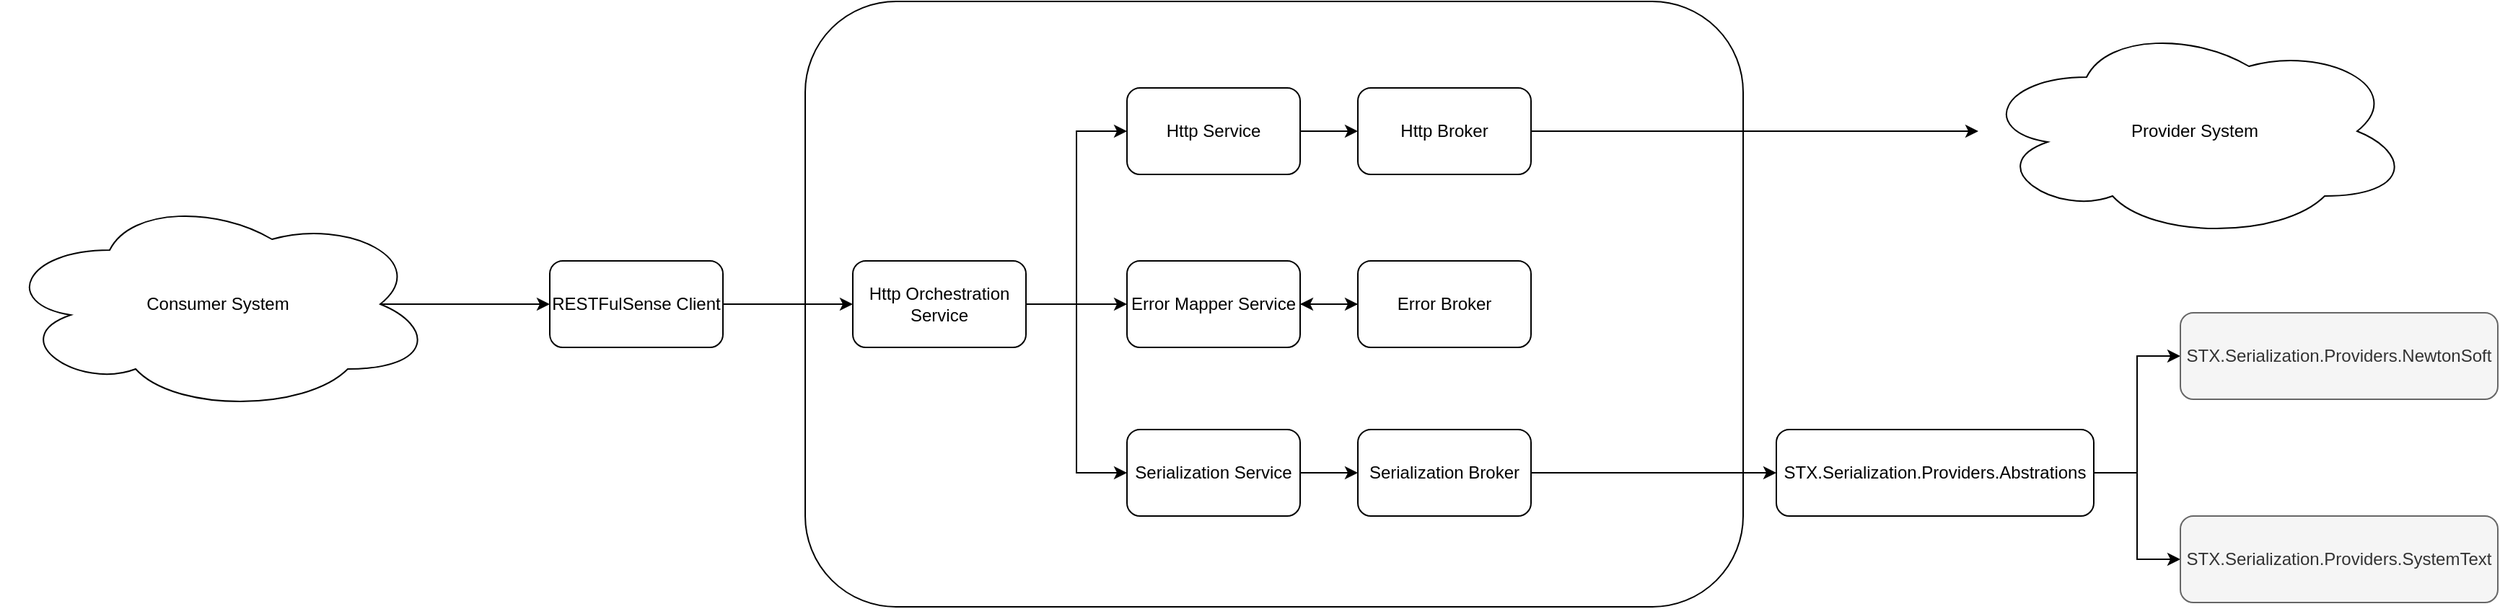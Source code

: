 <mxfile version="22.0.3" type="device">
  <diagram name="Page-1" id="6Qn3QU3YE5SgPKuJZF0y">
    <mxGraphModel dx="3197" dy="1640" grid="1" gridSize="10" guides="1" tooltips="1" connect="1" arrows="1" fold="1" page="1" pageScale="1" pageWidth="1169" pageHeight="827" math="0" shadow="0">
      <root>
        <mxCell id="0" />
        <mxCell id="1" parent="0" />
        <mxCell id="LlCKWEEeV9lsxUlKN8iy-20" value="" style="rounded=1;whiteSpace=wrap;html=1;" parent="1" vertex="1">
          <mxGeometry x="177" y="380" width="650" height="420" as="geometry" />
        </mxCell>
        <mxCell id="LlCKWEEeV9lsxUlKN8iy-11" style="edgeStyle=orthogonalEdgeStyle;rounded=0;orthogonalLoop=1;jettySize=auto;html=1;exitX=1;exitY=0.5;exitDx=0;exitDy=0;entryX=0;entryY=0.5;entryDx=0;entryDy=0;" parent="1" source="LlCKWEEeV9lsxUlKN8iy-1" target="LlCKWEEeV9lsxUlKN8iy-3" edge="1">
          <mxGeometry relative="1" as="geometry" />
        </mxCell>
        <mxCell id="LlCKWEEeV9lsxUlKN8iy-13" style="edgeStyle=orthogonalEdgeStyle;rounded=0;orthogonalLoop=1;jettySize=auto;html=1;exitX=1;exitY=0.5;exitDx=0;exitDy=0;entryX=0;entryY=0.5;entryDx=0;entryDy=0;" parent="1" source="LlCKWEEeV9lsxUlKN8iy-1" target="LlCKWEEeV9lsxUlKN8iy-2" edge="1">
          <mxGeometry relative="1" as="geometry" />
        </mxCell>
        <mxCell id="LlCKWEEeV9lsxUlKN8iy-15" style="edgeStyle=orthogonalEdgeStyle;rounded=0;orthogonalLoop=1;jettySize=auto;html=1;exitX=1;exitY=0.5;exitDx=0;exitDy=0;entryX=0;entryY=0.5;entryDx=0;entryDy=0;" parent="1" source="LlCKWEEeV9lsxUlKN8iy-1" target="LlCKWEEeV9lsxUlKN8iy-4" edge="1">
          <mxGeometry relative="1" as="geometry" />
        </mxCell>
        <mxCell id="LlCKWEEeV9lsxUlKN8iy-1" value="Http Orchestration Service" style="rounded=1;whiteSpace=wrap;html=1;" parent="1" vertex="1">
          <mxGeometry x="210" y="560" width="120" height="60" as="geometry" />
        </mxCell>
        <mxCell id="LlCKWEEeV9lsxUlKN8iy-14" style="edgeStyle=orthogonalEdgeStyle;rounded=0;orthogonalLoop=1;jettySize=auto;html=1;exitX=1;exitY=0.5;exitDx=0;exitDy=0;entryX=0;entryY=0.5;entryDx=0;entryDy=0;" parent="1" source="LlCKWEEeV9lsxUlKN8iy-2" target="LlCKWEEeV9lsxUlKN8iy-12" edge="1">
          <mxGeometry relative="1" as="geometry" />
        </mxCell>
        <mxCell id="LlCKWEEeV9lsxUlKN8iy-2" value="Http Service" style="rounded=1;whiteSpace=wrap;html=1;" parent="1" vertex="1">
          <mxGeometry x="400" y="440" width="120" height="60" as="geometry" />
        </mxCell>
        <mxCell id="LlCKWEEeV9lsxUlKN8iy-7" style="edgeStyle=orthogonalEdgeStyle;rounded=0;orthogonalLoop=1;jettySize=auto;html=1;exitX=1;exitY=0.5;exitDx=0;exitDy=0;entryX=0;entryY=0.5;entryDx=0;entryDy=0;" parent="1" source="LlCKWEEeV9lsxUlKN8iy-3" target="LlCKWEEeV9lsxUlKN8iy-5" edge="1">
          <mxGeometry relative="1" as="geometry" />
        </mxCell>
        <mxCell id="LlCKWEEeV9lsxUlKN8iy-3" value="Error Mapper Service" style="rounded=1;whiteSpace=wrap;html=1;" parent="1" vertex="1">
          <mxGeometry x="400" y="560" width="120" height="60" as="geometry" />
        </mxCell>
        <mxCell id="LlCKWEEeV9lsxUlKN8iy-17" style="edgeStyle=orthogonalEdgeStyle;rounded=0;orthogonalLoop=1;jettySize=auto;html=1;exitX=1;exitY=0.5;exitDx=0;exitDy=0;" parent="1" source="LlCKWEEeV9lsxUlKN8iy-4" target="LlCKWEEeV9lsxUlKN8iy-16" edge="1">
          <mxGeometry relative="1" as="geometry" />
        </mxCell>
        <mxCell id="LlCKWEEeV9lsxUlKN8iy-4" value="Serialization Service" style="rounded=1;whiteSpace=wrap;html=1;" parent="1" vertex="1">
          <mxGeometry x="400" y="677" width="120" height="60" as="geometry" />
        </mxCell>
        <mxCell id="LlCKWEEeV9lsxUlKN8iy-10" style="edgeStyle=orthogonalEdgeStyle;rounded=0;orthogonalLoop=1;jettySize=auto;html=1;exitX=0;exitY=0.5;exitDx=0;exitDy=0;entryX=1;entryY=0.5;entryDx=0;entryDy=0;" parent="1" source="LlCKWEEeV9lsxUlKN8iy-5" target="LlCKWEEeV9lsxUlKN8iy-3" edge="1">
          <mxGeometry relative="1" as="geometry" />
        </mxCell>
        <mxCell id="LlCKWEEeV9lsxUlKN8iy-5" value="Error Broker" style="rounded=1;whiteSpace=wrap;html=1;" parent="1" vertex="1">
          <mxGeometry x="560" y="560" width="120" height="60" as="geometry" />
        </mxCell>
        <mxCell id="LlCKWEEeV9lsxUlKN8iy-31" style="edgeStyle=orthogonalEdgeStyle;rounded=0;orthogonalLoop=1;jettySize=auto;html=1;exitX=1;exitY=0.5;exitDx=0;exitDy=0;" parent="1" source="LlCKWEEeV9lsxUlKN8iy-12" target="LlCKWEEeV9lsxUlKN8iy-30" edge="1">
          <mxGeometry relative="1" as="geometry" />
        </mxCell>
        <mxCell id="LlCKWEEeV9lsxUlKN8iy-12" value="Http Broker" style="rounded=1;whiteSpace=wrap;html=1;" parent="1" vertex="1">
          <mxGeometry x="560" y="440" width="120" height="60" as="geometry" />
        </mxCell>
        <mxCell id="LlCKWEEeV9lsxUlKN8iy-26" style="edgeStyle=orthogonalEdgeStyle;rounded=0;orthogonalLoop=1;jettySize=auto;html=1;exitX=1;exitY=0.5;exitDx=0;exitDy=0;entryX=0;entryY=0.5;entryDx=0;entryDy=0;" parent="1" source="LlCKWEEeV9lsxUlKN8iy-16" target="LlCKWEEeV9lsxUlKN8iy-18" edge="1">
          <mxGeometry relative="1" as="geometry" />
        </mxCell>
        <mxCell id="LlCKWEEeV9lsxUlKN8iy-16" value="Serialization Broker" style="rounded=1;whiteSpace=wrap;html=1;" parent="1" vertex="1">
          <mxGeometry x="560" y="677" width="120" height="60" as="geometry" />
        </mxCell>
        <mxCell id="LlCKWEEeV9lsxUlKN8iy-24" style="edgeStyle=orthogonalEdgeStyle;rounded=0;orthogonalLoop=1;jettySize=auto;html=1;exitX=1;exitY=0.5;exitDx=0;exitDy=0;entryX=0;entryY=0.5;entryDx=0;entryDy=0;" parent="1" source="LlCKWEEeV9lsxUlKN8iy-18" target="LlCKWEEeV9lsxUlKN8iy-22" edge="1">
          <mxGeometry relative="1" as="geometry" />
        </mxCell>
        <mxCell id="LlCKWEEeV9lsxUlKN8iy-25" style="edgeStyle=orthogonalEdgeStyle;rounded=0;orthogonalLoop=1;jettySize=auto;html=1;exitX=1;exitY=0.5;exitDx=0;exitDy=0;entryX=0;entryY=0.5;entryDx=0;entryDy=0;" parent="1" source="LlCKWEEeV9lsxUlKN8iy-18" target="LlCKWEEeV9lsxUlKN8iy-23" edge="1">
          <mxGeometry relative="1" as="geometry" />
        </mxCell>
        <mxCell id="LlCKWEEeV9lsxUlKN8iy-18" value="STX.Serialization.Providers.Abstrations" style="rounded=1;whiteSpace=wrap;html=1;" parent="1" vertex="1">
          <mxGeometry x="850" y="677" width="220" height="60" as="geometry" />
        </mxCell>
        <mxCell id="LlCKWEEeV9lsxUlKN8iy-21" style="edgeStyle=orthogonalEdgeStyle;rounded=0;orthogonalLoop=1;jettySize=auto;html=1;exitX=1;exitY=0.5;exitDx=0;exitDy=0;" parent="1" source="LlCKWEEeV9lsxUlKN8iy-19" target="LlCKWEEeV9lsxUlKN8iy-1" edge="1">
          <mxGeometry relative="1" as="geometry" />
        </mxCell>
        <mxCell id="LlCKWEEeV9lsxUlKN8iy-19" value="RESTFulSense Client" style="rounded=1;whiteSpace=wrap;html=1;" parent="1" vertex="1">
          <mxGeometry y="560" width="120" height="60" as="geometry" />
        </mxCell>
        <mxCell id="LlCKWEEeV9lsxUlKN8iy-22" value="STX.Serialization.Providers.NewtonSoft" style="rounded=1;whiteSpace=wrap;html=1;fillColor=#f5f5f5;fontColor=#333333;strokeColor=#666666;" parent="1" vertex="1">
          <mxGeometry x="1130" y="596" width="220" height="60" as="geometry" />
        </mxCell>
        <mxCell id="LlCKWEEeV9lsxUlKN8iy-23" value="STX.Serialization.Providers.SystemText" style="rounded=1;whiteSpace=wrap;html=1;fillColor=#f5f5f5;fontColor=#333333;strokeColor=#666666;" parent="1" vertex="1">
          <mxGeometry x="1130" y="737" width="220" height="60" as="geometry" />
        </mxCell>
        <mxCell id="LlCKWEEeV9lsxUlKN8iy-28" style="edgeStyle=orthogonalEdgeStyle;rounded=0;orthogonalLoop=1;jettySize=auto;html=1;exitX=0.875;exitY=0.5;exitDx=0;exitDy=0;exitPerimeter=0;entryX=0;entryY=0.5;entryDx=0;entryDy=0;" parent="1" source="LlCKWEEeV9lsxUlKN8iy-27" target="LlCKWEEeV9lsxUlKN8iy-19" edge="1">
          <mxGeometry relative="1" as="geometry" />
        </mxCell>
        <mxCell id="LlCKWEEeV9lsxUlKN8iy-27" value="Consumer System" style="ellipse;shape=cloud;whiteSpace=wrap;html=1;" parent="1" vertex="1">
          <mxGeometry x="-380" y="515" width="300" height="150" as="geometry" />
        </mxCell>
        <mxCell id="LlCKWEEeV9lsxUlKN8iy-30" value="Provider System" style="ellipse;shape=cloud;whiteSpace=wrap;html=1;" parent="1" vertex="1">
          <mxGeometry x="990" y="395" width="300" height="150" as="geometry" />
        </mxCell>
      </root>
    </mxGraphModel>
  </diagram>
</mxfile>
